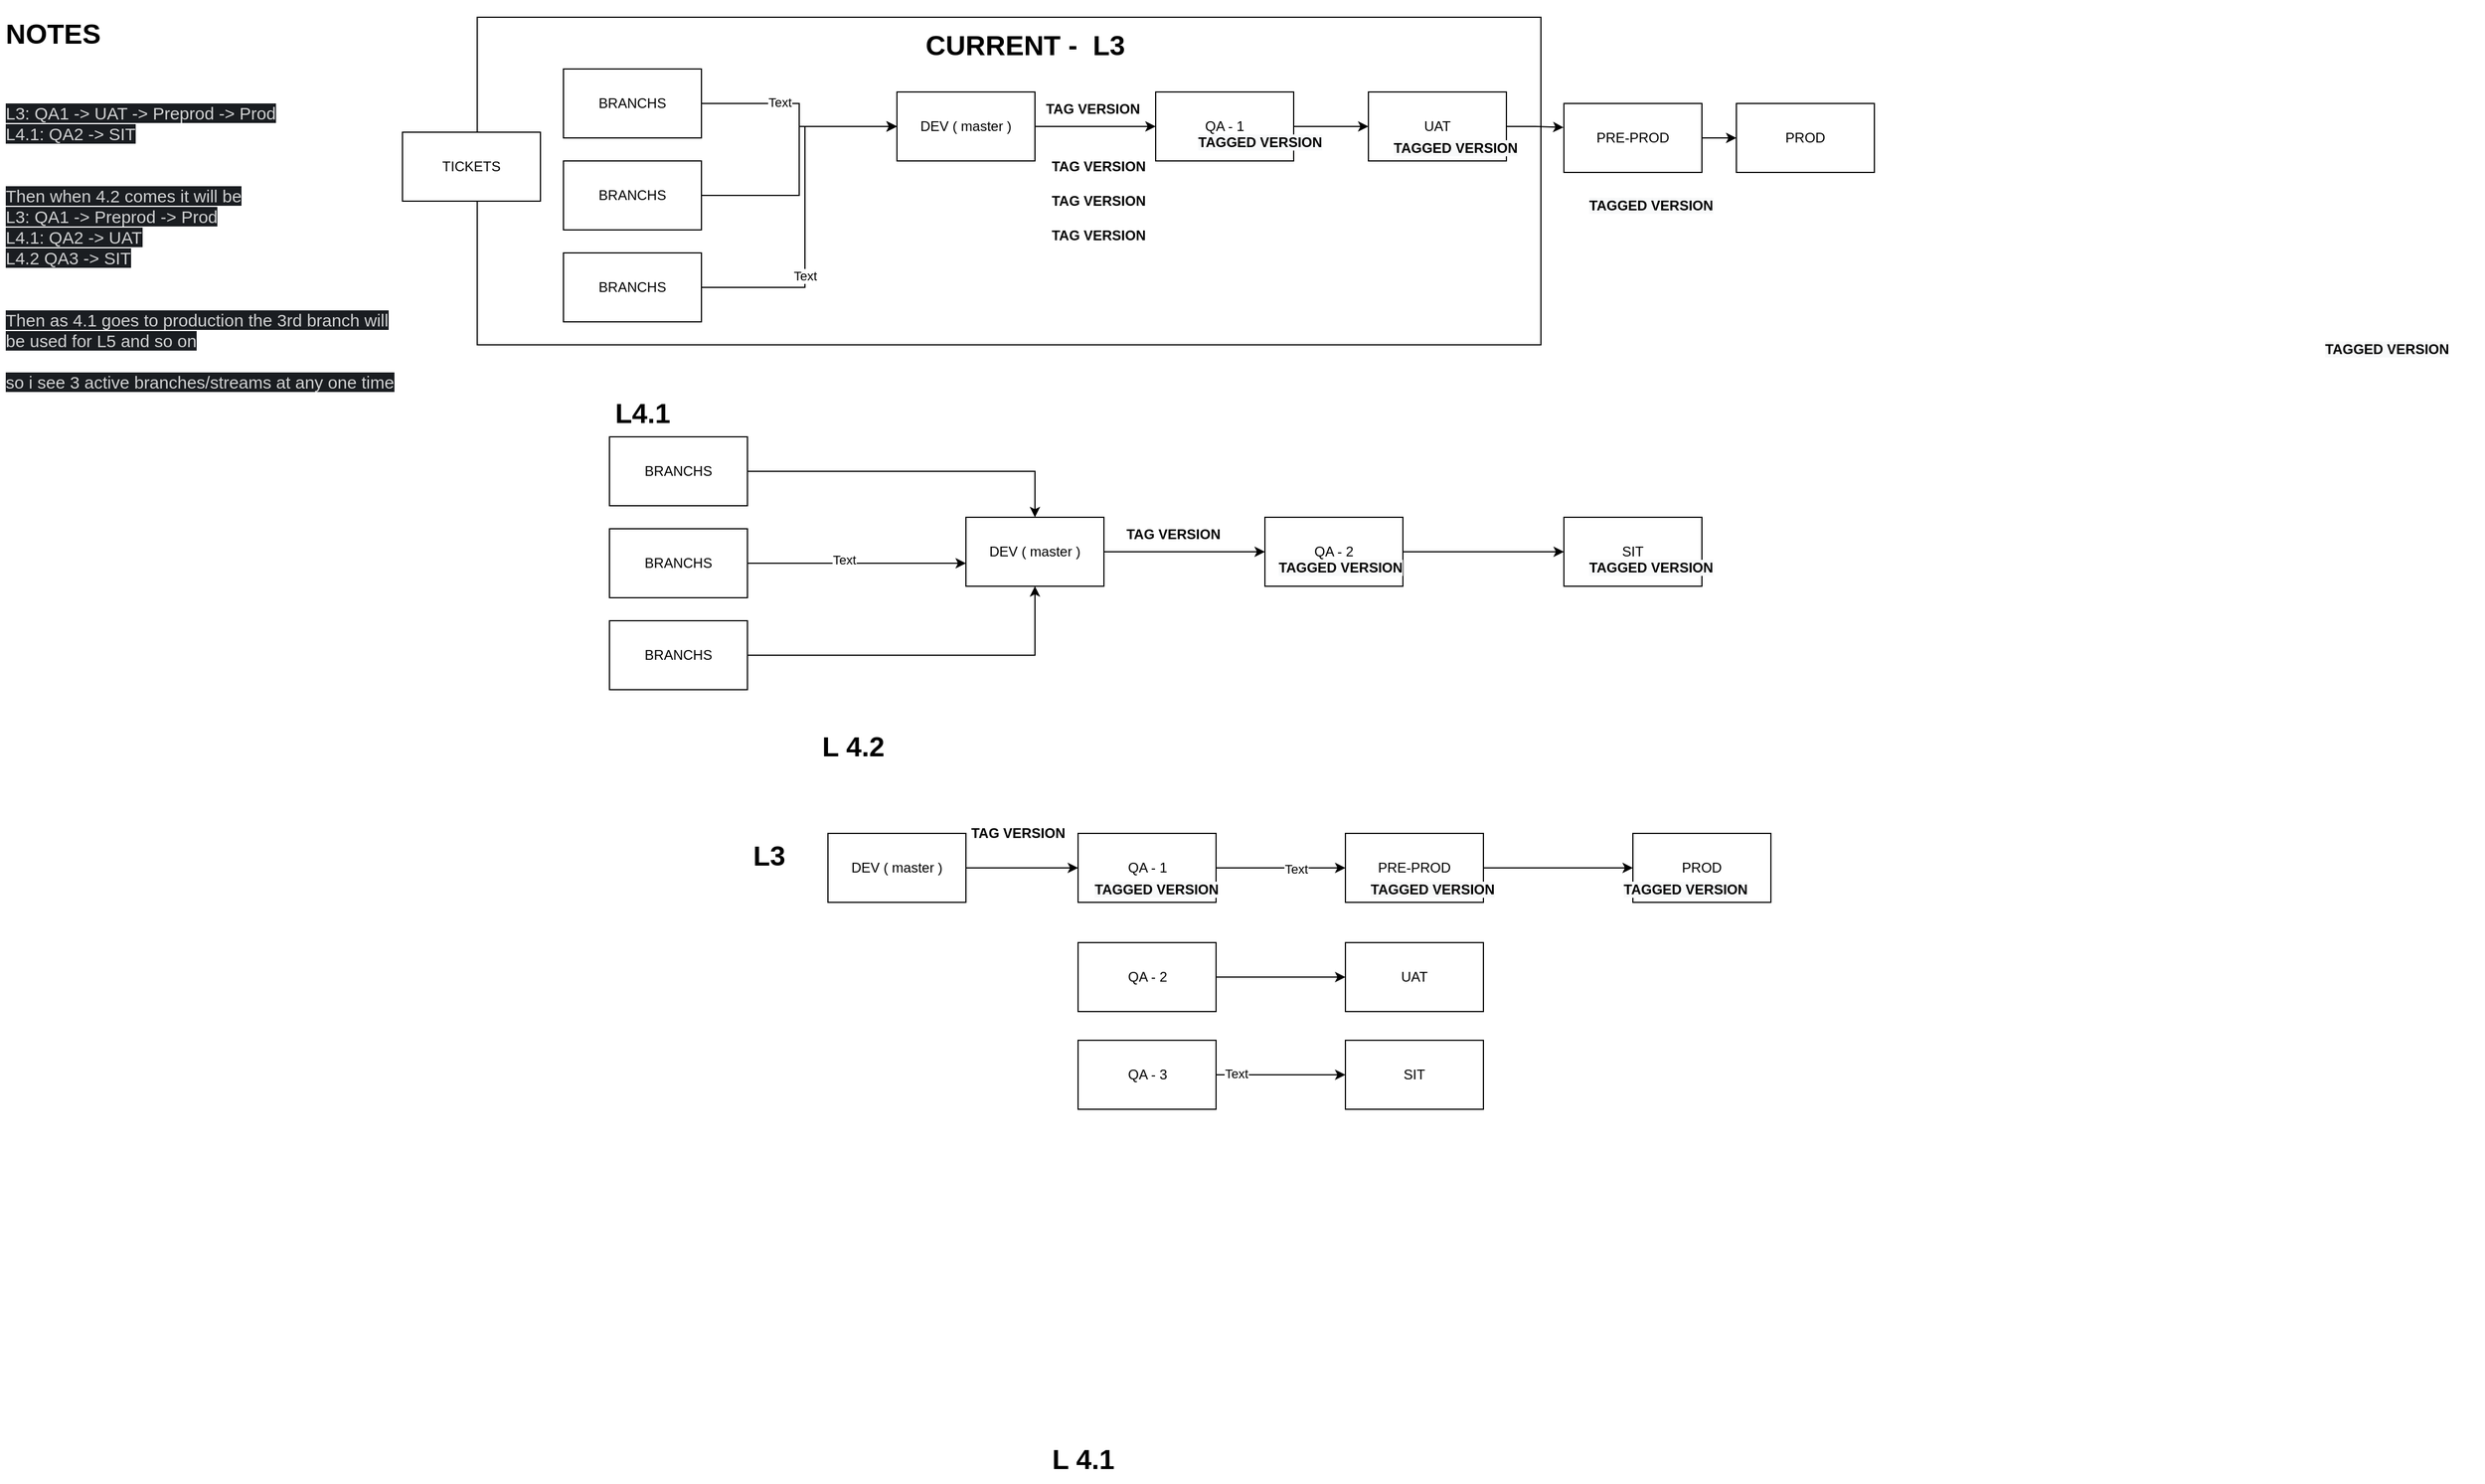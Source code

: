 <mxfile version="20.2.7" type="device"><diagram id="BOOYxY5YNcvcJSir0rAW" name="Page-1"><mxGraphModel dx="2988" dy="2365" grid="1" gridSize="10" guides="1" tooltips="1" connect="1" arrows="1" fold="1" page="1" pageScale="1" pageWidth="850" pageHeight="1100" math="0" shadow="0"><root><mxCell id="0"/><mxCell id="1" parent="0"/><mxCell id="2QR9HJLLzFp0oDh7tUoT-42" value="" style="whiteSpace=wrap;html=1;" parent="1" vertex="1"><mxGeometry x="-15" y="-225" width="925" height="285" as="geometry"/></mxCell><mxCell id="2QR9HJLLzFp0oDh7tUoT-2" value="&lt;h1&gt;NOTES&lt;/h1&gt;&lt;div&gt;&lt;br&gt;&lt;/div&gt;&lt;div&gt;&lt;br&gt;&lt;/div&gt;&lt;div&gt;&lt;span style=&quot;color: rgb(209, 210, 211); font-family: Slack-Lato, Slack-Fractions, appleLogo, sans-serif; font-size: 15px; font-variant-ligatures: common-ligatures; background-color: rgb(26, 29, 33);&quot;&gt;L3: QA1 -&amp;gt; UAT -&amp;gt; Preprod -&amp;gt; Prod&lt;/span&gt;&lt;br style=&quot;box-sizing: inherit; color: rgb(209, 210, 211); font-family: Slack-Lato, Slack-Fractions, appleLogo, sans-serif; font-size: 15px; font-variant-ligatures: common-ligatures; background-color: rgb(26, 29, 33);&quot;&gt;&lt;span style=&quot;color: rgb(209, 210, 211); font-family: Slack-Lato, Slack-Fractions, appleLogo, sans-serif; font-size: 15px; font-variant-ligatures: common-ligatures; background-color: rgb(26, 29, 33);&quot;&gt;L4.1: QA2 -&amp;gt; SIT&lt;/span&gt;&lt;br&gt;&lt;/div&gt;&lt;div&gt;&lt;span style=&quot;color: rgb(209, 210, 211); font-family: Slack-Lato, Slack-Fractions, appleLogo, sans-serif; font-size: 15px; font-variant-ligatures: common-ligatures; background-color: rgb(26, 29, 33);&quot;&gt;&lt;br&gt;&lt;/span&gt;&lt;/div&gt;&lt;div&gt;&lt;span style=&quot;color: rgb(209, 210, 211); font-family: Slack-Lato, Slack-Fractions, appleLogo, sans-serif; font-size: 15px; font-variant-ligatures: common-ligatures; background-color: rgb(26, 29, 33);&quot;&gt;&lt;br&gt;&lt;/span&gt;&lt;/div&gt;&lt;div&gt;&lt;span style=&quot;color: rgb(209, 210, 211); font-family: Slack-Lato, Slack-Fractions, appleLogo, sans-serif; font-size: 15px; font-variant-ligatures: common-ligatures; background-color: rgb(26, 29, 33);&quot;&gt;Then when 4.2 comes it will be&lt;/span&gt;&lt;br style=&quot;box-sizing: inherit; color: rgb(209, 210, 211); font-family: Slack-Lato, Slack-Fractions, appleLogo, sans-serif; font-size: 15px; font-variant-ligatures: common-ligatures; background-color: rgb(26, 29, 33);&quot;&gt;&lt;span style=&quot;color: rgb(209, 210, 211); font-family: Slack-Lato, Slack-Fractions, appleLogo, sans-serif; font-size: 15px; font-variant-ligatures: common-ligatures; background-color: rgb(26, 29, 33);&quot;&gt;L3: QA1 -&amp;gt; Preprod -&amp;gt; Prod&lt;/span&gt;&lt;br style=&quot;box-sizing: inherit; color: rgb(209, 210, 211); font-family: Slack-Lato, Slack-Fractions, appleLogo, sans-serif; font-size: 15px; font-variant-ligatures: common-ligatures; background-color: rgb(26, 29, 33);&quot;&gt;&lt;span style=&quot;color: rgb(209, 210, 211); font-family: Slack-Lato, Slack-Fractions, appleLogo, sans-serif; font-size: 15px; font-variant-ligatures: common-ligatures; background-color: rgb(26, 29, 33);&quot;&gt;L4.1: QA2 -&amp;gt; UAT&lt;/span&gt;&lt;br style=&quot;box-sizing: inherit; color: rgb(209, 210, 211); font-family: Slack-Lato, Slack-Fractions, appleLogo, sans-serif; font-size: 15px; font-variant-ligatures: common-ligatures; background-color: rgb(26, 29, 33);&quot;&gt;&lt;span style=&quot;color: rgb(209, 210, 211); font-family: Slack-Lato, Slack-Fractions, appleLogo, sans-serif; font-size: 15px; font-variant-ligatures: common-ligatures; background-color: rgb(26, 29, 33);&quot;&gt;L4.2 QA3 -&amp;gt; SIT&lt;/span&gt;&lt;span style=&quot;color: rgb(209, 210, 211); font-family: Slack-Lato, Slack-Fractions, appleLogo, sans-serif; font-size: 15px; font-variant-ligatures: common-ligatures; background-color: rgb(26, 29, 33);&quot;&gt;&lt;br&gt;&lt;/span&gt;&lt;/div&gt;&lt;div&gt;&lt;span style=&quot;color: rgb(209, 210, 211); font-family: Slack-Lato, Slack-Fractions, appleLogo, sans-serif; font-size: 15px; font-variant-ligatures: common-ligatures; background-color: rgb(26, 29, 33);&quot;&gt;&lt;br&gt;&lt;/span&gt;&lt;/div&gt;&lt;div&gt;&lt;span style=&quot;color: rgb(209, 210, 211); font-family: Slack-Lato, Slack-Fractions, appleLogo, sans-serif; font-size: 15px; font-variant-ligatures: common-ligatures; background-color: rgb(26, 29, 33);&quot;&gt;&lt;br&gt;&lt;/span&gt;&lt;/div&gt;&lt;div&gt;&lt;span style=&quot;color: rgb(209, 210, 211); font-family: Slack-Lato, Slack-Fractions, appleLogo, sans-serif; font-size: 15px; font-variant-ligatures: common-ligatures; background-color: rgb(26, 29, 33);&quot;&gt;Then as 4.1 goes to production the 3rd branch will be used for L5 and so on&lt;/span&gt;&lt;span style=&quot;color: rgb(209, 210, 211); font-family: Slack-Lato, Slack-Fractions, appleLogo, sans-serif; font-size: 15px; font-variant-ligatures: common-ligatures; background-color: rgb(26, 29, 33);&quot;&gt;&lt;br&gt;&lt;/span&gt;&lt;/div&gt;&lt;div&gt;&lt;span style=&quot;color: rgb(209, 210, 211); font-family: Slack-Lato, Slack-Fractions, appleLogo, sans-serif; font-size: 15px; font-variant-ligatures: common-ligatures; background-color: rgb(26, 29, 33);&quot;&gt;&lt;br&gt;&lt;/span&gt;&lt;/div&gt;&lt;div&gt;&lt;span style=&quot;color: rgb(209, 210, 211); font-family: Slack-Lato, Slack-Fractions, appleLogo, sans-serif; font-size: 15px; font-variant-ligatures: common-ligatures; background-color: rgb(26, 29, 33);&quot;&gt;so i see 3 active branches/streams at any one time&lt;/span&gt;&lt;span style=&quot;color: rgb(209, 210, 211); font-family: Slack-Lato, Slack-Fractions, appleLogo, sans-serif; font-size: 15px; font-variant-ligatures: common-ligatures; background-color: rgb(26, 29, 33);&quot;&gt;&lt;br&gt;&lt;/span&gt;&lt;/div&gt;&lt;div&gt;&lt;span style=&quot;color: rgb(209, 210, 211); font-family: Slack-Lato, Slack-Fractions, appleLogo, sans-serif; font-size: 15px; font-variant-ligatures: common-ligatures; background-color: rgb(26, 29, 33);&quot;&gt;&lt;br&gt;&lt;/span&gt;&lt;/div&gt;&lt;div&gt;&lt;span style=&quot;color: rgb(209, 210, 211); font-family: Slack-Lato, Slack-Fractions, appleLogo, sans-serif; font-size: 15px; font-variant-ligatures: common-ligatures; background-color: rgb(26, 29, 33);&quot;&gt;&lt;br&gt;&lt;/span&gt;&lt;/div&gt;" style="text;html=1;strokeColor=none;fillColor=none;spacing=5;spacingTop=-20;whiteSpace=wrap;overflow=hidden;rounded=0;" parent="1" vertex="1"><mxGeometry x="-430" y="-230" width="360" height="360" as="geometry"/></mxCell><mxCell id="2QR9HJLLzFp0oDh7tUoT-39" style="edgeStyle=orthogonalEdgeStyle;rounded=0;orthogonalLoop=1;jettySize=auto;html=1;" parent="1" source="2QR9HJLLzFp0oDh7tUoT-3" target="2QR9HJLLzFp0oDh7tUoT-5" edge="1"><mxGeometry relative="1" as="geometry"/></mxCell><mxCell id="2QR9HJLLzFp0oDh7tUoT-3" value="QA - 1" style="rounded=0;whiteSpace=wrap;html=1;" parent="1" vertex="1"><mxGeometry x="575" y="-160" width="120" height="60" as="geometry"/></mxCell><mxCell id="Jby_5VDV-D9yeclWY2Zo-30" style="edgeStyle=orthogonalEdgeStyle;rounded=0;orthogonalLoop=1;jettySize=auto;html=1;entryX=-0.003;entryY=0.348;entryDx=0;entryDy=0;entryPerimeter=0;" edge="1" parent="1" source="2QR9HJLLzFp0oDh7tUoT-5" target="2QR9HJLLzFp0oDh7tUoT-7"><mxGeometry relative="1" as="geometry"/></mxCell><mxCell id="2QR9HJLLzFp0oDh7tUoT-5" value="UAT" style="rounded=0;whiteSpace=wrap;html=1;" parent="1" vertex="1"><mxGeometry x="760" y="-160" width="120" height="60" as="geometry"/></mxCell><mxCell id="2QR9HJLLzFp0oDh7tUoT-37" style="edgeStyle=orthogonalEdgeStyle;rounded=0;orthogonalLoop=1;jettySize=auto;html=1;" parent="1" source="2QR9HJLLzFp0oDh7tUoT-7" target="2QR9HJLLzFp0oDh7tUoT-8" edge="1"><mxGeometry relative="1" as="geometry"><mxPoint x="1055.0" y="-95" as="targetPoint"/></mxGeometry></mxCell><mxCell id="2QR9HJLLzFp0oDh7tUoT-7" value="PRE-PROD" style="whiteSpace=wrap;html=1;" parent="1" vertex="1"><mxGeometry x="930" y="-150" width="120" height="60" as="geometry"/></mxCell><mxCell id="2QR9HJLLzFp0oDh7tUoT-8" value="PROD" style="whiteSpace=wrap;html=1;" parent="1" vertex="1"><mxGeometry x="1080" y="-150" width="120" height="60" as="geometry"/></mxCell><mxCell id="2QR9HJLLzFp0oDh7tUoT-12" style="edgeStyle=orthogonalEdgeStyle;rounded=0;orthogonalLoop=1;jettySize=auto;html=1;entryX=0;entryY=0.5;entryDx=0;entryDy=0;" parent="1" source="2QR9HJLLzFp0oDh7tUoT-9" target="2QR9HJLLzFp0oDh7tUoT-3" edge="1"><mxGeometry relative="1" as="geometry"/></mxCell><mxCell id="2QR9HJLLzFp0oDh7tUoT-9" value="DEV ( master )" style="whiteSpace=wrap;html=1;" parent="1" vertex="1"><mxGeometry x="350" y="-160" width="120" height="60" as="geometry"/></mxCell><mxCell id="2QR9HJLLzFp0oDh7tUoT-27" value="&lt;h1&gt;CURRENT -&amp;nbsp; L3&lt;/h1&gt;" style="text;html=1;strokeColor=none;fillColor=none;spacing=5;spacingTop=-20;whiteSpace=wrap;overflow=hidden;rounded=0;" parent="1" vertex="1"><mxGeometry x="370" y="-220" width="215" height="40" as="geometry"/></mxCell><mxCell id="2QR9HJLLzFp0oDh7tUoT-30" value="&lt;h1&gt;L4.1&amp;nbsp;&lt;/h1&gt;" style="text;html=1;strokeColor=none;fillColor=none;spacing=5;spacingTop=-20;whiteSpace=wrap;overflow=hidden;rounded=0;" parent="1" vertex="1"><mxGeometry x="100" y="100" width="120" height="40" as="geometry"/></mxCell><mxCell id="2QR9HJLLzFp0oDh7tUoT-36" style="edgeStyle=orthogonalEdgeStyle;rounded=0;orthogonalLoop=1;jettySize=auto;html=1;entryX=0;entryY=0.5;entryDx=0;entryDy=0;" parent="1" source="2QR9HJLLzFp0oDh7tUoT-31" target="2QR9HJLLzFp0oDh7tUoT-33" edge="1"><mxGeometry relative="1" as="geometry"/></mxCell><mxCell id="2QR9HJLLzFp0oDh7tUoT-31" value="QA - 2" style="rounded=0;whiteSpace=wrap;html=1;" parent="1" vertex="1"><mxGeometry x="670" y="210" width="120" height="60" as="geometry"/></mxCell><mxCell id="2QR9HJLLzFp0oDh7tUoT-33" value="SIT" style="whiteSpace=wrap;html=1;" parent="1" vertex="1"><mxGeometry x="930" y="210" width="120" height="60" as="geometry"/></mxCell><mxCell id="2QR9HJLLzFp0oDh7tUoT-35" style="edgeStyle=orthogonalEdgeStyle;rounded=0;orthogonalLoop=1;jettySize=auto;html=1;" parent="1" source="2QR9HJLLzFp0oDh7tUoT-34" target="2QR9HJLLzFp0oDh7tUoT-31" edge="1"><mxGeometry relative="1" as="geometry"/></mxCell><mxCell id="2QR9HJLLzFp0oDh7tUoT-34" value="DEV ( master )" style="whiteSpace=wrap;html=1;" parent="1" vertex="1"><mxGeometry x="410" y="210" width="120" height="60" as="geometry"/></mxCell><mxCell id="2QR9HJLLzFp0oDh7tUoT-55" value="" style="edgeStyle=orthogonalEdgeStyle;rounded=0;orthogonalLoop=1;jettySize=auto;html=1;" parent="1" source="2QR9HJLLzFp0oDh7tUoT-4" target="2QR9HJLLzFp0oDh7tUoT-19" edge="1"><mxGeometry relative="1" as="geometry"/></mxCell><mxCell id="2QR9HJLLzFp0oDh7tUoT-4" value="QA - 2" style="rounded=0;whiteSpace=wrap;html=1;flipV=0;flipH=0;" parent="1" vertex="1"><mxGeometry x="507.5" y="580" width="120" height="60" as="geometry"/></mxCell><mxCell id="2QR9HJLLzFp0oDh7tUoT-60" value="" style="edgeStyle=orthogonalEdgeStyle;rounded=0;orthogonalLoop=1;jettySize=auto;html=1;" parent="1" source="2QR9HJLLzFp0oDh7tUoT-10" target="2QR9HJLLzFp0oDh7tUoT-59" edge="1"><mxGeometry relative="1" as="geometry"/></mxCell><mxCell id="Jby_5VDV-D9yeclWY2Zo-26" value="Text" style="edgeLabel;html=1;align=center;verticalAlign=middle;resizable=0;points=[];" vertex="1" connectable="0" parent="2QR9HJLLzFp0oDh7tUoT-60"><mxGeometry x="-0.699" y="1" relative="1" as="geometry"><mxPoint as="offset"/></mxGeometry></mxCell><mxCell id="2QR9HJLLzFp0oDh7tUoT-10" value="QA - 3" style="whiteSpace=wrap;html=1;flipV=0;flipH=0;" parent="1" vertex="1"><mxGeometry x="507.5" y="665" width="120" height="60" as="geometry"/></mxCell><mxCell id="2QR9HJLLzFp0oDh7tUoT-54" value="" style="edgeStyle=orthogonalEdgeStyle;rounded=0;orthogonalLoop=1;jettySize=auto;html=1;" parent="1" source="2QR9HJLLzFp0oDh7tUoT-17" target="2QR9HJLLzFp0oDh7tUoT-21" edge="1"><mxGeometry relative="1" as="geometry"/></mxCell><mxCell id="Jby_5VDV-D9yeclWY2Zo-25" value="Text" style="edgeLabel;html=1;align=center;verticalAlign=middle;resizable=0;points=[];" vertex="1" connectable="0" parent="2QR9HJLLzFp0oDh7tUoT-54"><mxGeometry x="0.233" y="-1" relative="1" as="geometry"><mxPoint as="offset"/></mxGeometry></mxCell><mxCell id="2QR9HJLLzFp0oDh7tUoT-17" value="QA - 1" style="rounded=0;whiteSpace=wrap;html=1;flipV=0;flipH=0;" parent="1" vertex="1"><mxGeometry x="507.5" y="485" width="120" height="60" as="geometry"/></mxCell><mxCell id="2QR9HJLLzFp0oDh7tUoT-19" value="UAT" style="rounded=0;whiteSpace=wrap;html=1;flipV=0;flipH=0;" parent="1" vertex="1"><mxGeometry x="740" y="580" width="120" height="60" as="geometry"/></mxCell><mxCell id="2QR9HJLLzFp0oDh7tUoT-53" value="" style="edgeStyle=orthogonalEdgeStyle;rounded=0;orthogonalLoop=1;jettySize=auto;html=1;" parent="1" source="2QR9HJLLzFp0oDh7tUoT-21" target="2QR9HJLLzFp0oDh7tUoT-22" edge="1"><mxGeometry relative="1" as="geometry"/></mxCell><mxCell id="2QR9HJLLzFp0oDh7tUoT-21" value="PRE-PROD" style="whiteSpace=wrap;html=1;flipV=0;flipH=0;" parent="1" vertex="1"><mxGeometry x="740" y="485" width="120" height="60" as="geometry"/></mxCell><mxCell id="2QR9HJLLzFp0oDh7tUoT-22" value="PROD" style="whiteSpace=wrap;html=1;flipV=0;flipH=0;" parent="1" vertex="1"><mxGeometry x="990" y="485" width="120" height="60" as="geometry"/></mxCell><mxCell id="2QR9HJLLzFp0oDh7tUoT-23" style="edgeStyle=orthogonalEdgeStyle;rounded=0;orthogonalLoop=1;jettySize=auto;html=1;entryX=0;entryY=0.5;entryDx=0;entryDy=0;" parent="1" source="2QR9HJLLzFp0oDh7tUoT-24" target="2QR9HJLLzFp0oDh7tUoT-17" edge="1"><mxGeometry relative="1" as="geometry"/></mxCell><mxCell id="2QR9HJLLzFp0oDh7tUoT-24" value="DEV ( master )" style="whiteSpace=wrap;html=1;flipV=0;flipH=0;" parent="1" vertex="1"><mxGeometry x="290" y="485" width="120" height="60" as="geometry"/></mxCell><mxCell id="2QR9HJLLzFp0oDh7tUoT-28" value="&lt;h1&gt;L 4.2&lt;/h1&gt;" style="text;html=1;strokeColor=none;fillColor=none;spacing=5;spacingTop=-20;whiteSpace=wrap;overflow=hidden;rounded=0;flipV=0;flipH=0;" parent="1" vertex="1"><mxGeometry x="280" y="390" width="175" height="40" as="geometry"/></mxCell><mxCell id="2QR9HJLLzFp0oDh7tUoT-59" value="SIT" style="whiteSpace=wrap;html=1;" parent="1" vertex="1"><mxGeometry x="740" y="665" width="120" height="60" as="geometry"/></mxCell><mxCell id="2QR9HJLLzFp0oDh7tUoT-63" value="&lt;h1&gt;L 4.1&lt;/h1&gt;" style="text;html=1;strokeColor=none;fillColor=none;spacing=5;spacingTop=-20;whiteSpace=wrap;overflow=hidden;rounded=0;flipV=0;flipH=0;" parent="1" vertex="1"><mxGeometry x="480" y="1010" width="175" height="40" as="geometry"/></mxCell><mxCell id="2QR9HJLLzFp0oDh7tUoT-66" value="&lt;b&gt;TAG VERSION&lt;/b&gt;" style="text;html=1;align=center;verticalAlign=middle;resizable=0;points=[];autosize=1;strokeColor=none;fillColor=none;" parent="1" vertex="1"><mxGeometry x="465" y="-160" width="110" height="30" as="geometry"/></mxCell><mxCell id="2QR9HJLLzFp0oDh7tUoT-70" style="edgeStyle=orthogonalEdgeStyle;rounded=0;orthogonalLoop=1;jettySize=auto;html=1;" parent="1" source="2QR9HJLLzFp0oDh7tUoT-67" target="2QR9HJLLzFp0oDh7tUoT-9" edge="1"><mxGeometry relative="1" as="geometry"/></mxCell><mxCell id="Jby_5VDV-D9yeclWY2Zo-28" value="Text" style="edgeLabel;html=1;align=center;verticalAlign=middle;resizable=0;points=[];" vertex="1" connectable="0" parent="2QR9HJLLzFp0oDh7tUoT-70"><mxGeometry x="-0.286" y="1" relative="1" as="geometry"><mxPoint as="offset"/></mxGeometry></mxCell><mxCell id="2QR9HJLLzFp0oDh7tUoT-67" value="BRANCHS" style="whiteSpace=wrap;html=1;" parent="1" vertex="1"><mxGeometry x="60" y="-180" width="120" height="60" as="geometry"/></mxCell><mxCell id="2QR9HJLLzFp0oDh7tUoT-72" style="edgeStyle=orthogonalEdgeStyle;rounded=0;orthogonalLoop=1;jettySize=auto;html=1;" parent="1" source="2QR9HJLLzFp0oDh7tUoT-68" target="2QR9HJLLzFp0oDh7tUoT-42" edge="1"><mxGeometry relative="1" as="geometry"><Array as="points"><mxPoint x="380" y="-110"/><mxPoint x="380" y="-110"/></Array></mxGeometry></mxCell><mxCell id="2QR9HJLLzFp0oDh7tUoT-75" style="edgeStyle=orthogonalEdgeStyle;rounded=0;orthogonalLoop=1;jettySize=auto;html=1;" parent="1" source="2QR9HJLLzFp0oDh7tUoT-68" target="2QR9HJLLzFp0oDh7tUoT-9" edge="1"><mxGeometry relative="1" as="geometry"><Array as="points"><mxPoint x="265" y="-70"/><mxPoint x="265" y="-130"/></Array></mxGeometry></mxCell><mxCell id="2QR9HJLLzFp0oDh7tUoT-68" value="BRANCHS" style="whiteSpace=wrap;html=1;" parent="1" vertex="1"><mxGeometry x="60" y="-100" width="120" height="60" as="geometry"/></mxCell><mxCell id="2QR9HJLLzFp0oDh7tUoT-73" style="edgeStyle=orthogonalEdgeStyle;rounded=0;orthogonalLoop=1;jettySize=auto;html=1;" parent="1" source="2QR9HJLLzFp0oDh7tUoT-69" target="2QR9HJLLzFp0oDh7tUoT-9" edge="1"><mxGeometry relative="1" as="geometry"><Array as="points"><mxPoint x="270" y="10"/><mxPoint x="270" y="-130"/></Array></mxGeometry></mxCell><mxCell id="Jby_5VDV-D9yeclWY2Zo-27" value="Text" style="edgeLabel;html=1;align=center;verticalAlign=middle;resizable=0;points=[];" vertex="1" connectable="0" parent="2QR9HJLLzFp0oDh7tUoT-73"><mxGeometry x="-0.351" relative="1" as="geometry"><mxPoint as="offset"/></mxGeometry></mxCell><mxCell id="2QR9HJLLzFp0oDh7tUoT-69" value="BRANCHS" style="whiteSpace=wrap;html=1;" parent="1" vertex="1"><mxGeometry x="60" y="-20" width="120" height="60" as="geometry"/></mxCell><mxCell id="2QR9HJLLzFp0oDh7tUoT-85" value="&lt;b style=&quot;color: rgb(0, 0, 0); font-family: Helvetica; font-size: 12px; font-style: normal; font-variant-ligatures: normal; font-variant-caps: normal; letter-spacing: normal; orphans: 2; text-align: center; text-indent: 0px; text-transform: none; widows: 2; word-spacing: 0px; -webkit-text-stroke-width: 0px; background-color: rgb(248, 249, 250); text-decoration-thickness: initial; text-decoration-style: initial; text-decoration-color: initial;&quot;&gt;TAGGED VERSION&lt;/b&gt;" style="text;whiteSpace=wrap;html=1;" parent="1" vertex="1"><mxGeometry x="950" y="-75" width="140" height="40" as="geometry"/></mxCell><mxCell id="2QR9HJLLzFp0oDh7tUoT-86" value="&lt;b style=&quot;color: rgb(0, 0, 0); font-family: Helvetica; font-size: 12px; font-style: normal; font-variant-ligatures: normal; font-variant-caps: normal; letter-spacing: normal; orphans: 2; text-align: center; text-indent: 0px; text-transform: none; widows: 2; word-spacing: 0px; -webkit-text-stroke-width: 0px; background-color: rgb(248, 249, 250); text-decoration-thickness: initial; text-decoration-style: initial; text-decoration-color: initial;&quot;&gt;TAGGED VERSION&lt;/b&gt;" style="text;whiteSpace=wrap;html=1;" parent="1" vertex="1"><mxGeometry x="1590" y="50" width="140" height="40" as="geometry"/></mxCell><mxCell id="2QR9HJLLzFp0oDh7tUoT-87" value="&lt;b style=&quot;color: rgb(0, 0, 0); font-family: Helvetica; font-size: 12px; font-style: normal; font-variant-ligatures: normal; font-variant-caps: normal; letter-spacing: normal; orphans: 2; text-align: center; text-indent: 0px; text-transform: none; widows: 2; word-spacing: 0px; -webkit-text-stroke-width: 0px; background-color: rgb(248, 249, 250); text-decoration-thickness: initial; text-decoration-style: initial; text-decoration-color: initial;&quot;&gt;TAGGED VERSION&lt;/b&gt;" style="text;whiteSpace=wrap;html=1;" parent="1" vertex="1"><mxGeometry x="780" y="-125" width="140" height="40" as="geometry"/></mxCell><mxCell id="2QR9HJLLzFp0oDh7tUoT-88" value="&lt;b style=&quot;color: rgb(0, 0, 0); font-family: Helvetica; font-size: 12px; font-style: normal; font-variant-ligatures: normal; font-variant-caps: normal; letter-spacing: normal; orphans: 2; text-align: center; text-indent: 0px; text-transform: none; widows: 2; word-spacing: 0px; -webkit-text-stroke-width: 0px; background-color: rgb(248, 249, 250); text-decoration-thickness: initial; text-decoration-style: initial; text-decoration-color: initial;&quot;&gt;TAGGED VERSION&lt;/b&gt;" style="text;whiteSpace=wrap;html=1;" parent="1" vertex="1"><mxGeometry x="610" y="-130" width="140" height="40" as="geometry"/></mxCell><mxCell id="2QR9HJLLzFp0oDh7tUoT-89" value="&lt;b&gt;TAG VERSION&lt;/b&gt;" style="text;html=1;align=center;verticalAlign=middle;resizable=0;points=[];autosize=1;strokeColor=none;fillColor=none;" parent="1" vertex="1"><mxGeometry x="470" y="-110" width="110" height="30" as="geometry"/></mxCell><mxCell id="2QR9HJLLzFp0oDh7tUoT-90" value="&lt;b&gt;TAG VERSION&lt;/b&gt;" style="text;html=1;align=center;verticalAlign=middle;resizable=0;points=[];autosize=1;strokeColor=none;fillColor=none;" parent="1" vertex="1"><mxGeometry x="470" y="-80" width="110" height="30" as="geometry"/></mxCell><mxCell id="2QR9HJLLzFp0oDh7tUoT-91" value="&lt;b&gt;TAG VERSION&lt;/b&gt;" style="text;html=1;align=center;verticalAlign=middle;resizable=0;points=[];autosize=1;strokeColor=none;fillColor=none;" parent="1" vertex="1"><mxGeometry x="470" y="-50" width="110" height="30" as="geometry"/></mxCell><mxCell id="2QR9HJLLzFp0oDh7tUoT-92" value="&lt;b&gt;TAG VERSION&lt;/b&gt;" style="text;html=1;align=center;verticalAlign=middle;resizable=0;points=[];autosize=1;strokeColor=none;fillColor=none;" parent="1" vertex="1"><mxGeometry x="535" y="210" width="110" height="30" as="geometry"/></mxCell><mxCell id="2QR9HJLLzFp0oDh7tUoT-93" value="&lt;b style=&quot;color: rgb(0, 0, 0); font-family: Helvetica; font-size: 12px; font-style: normal; font-variant-ligatures: normal; font-variant-caps: normal; letter-spacing: normal; orphans: 2; text-align: center; text-indent: 0px; text-transform: none; widows: 2; word-spacing: 0px; -webkit-text-stroke-width: 0px; background-color: rgb(248, 249, 250); text-decoration-thickness: initial; text-decoration-style: initial; text-decoration-color: initial;&quot;&gt;TAGGED VERSION&lt;/b&gt;" style="text;whiteSpace=wrap;html=1;" parent="1" vertex="1"><mxGeometry x="680" y="240" width="140" height="40" as="geometry"/></mxCell><mxCell id="2QR9HJLLzFp0oDh7tUoT-94" value="&lt;b style=&quot;color: rgb(0, 0, 0); font-family: Helvetica; font-size: 12px; font-style: normal; font-variant-ligatures: normal; font-variant-caps: normal; letter-spacing: normal; orphans: 2; text-align: center; text-indent: 0px; text-transform: none; widows: 2; word-spacing: 0px; -webkit-text-stroke-width: 0px; background-color: rgb(248, 249, 250); text-decoration-thickness: initial; text-decoration-style: initial; text-decoration-color: initial;&quot;&gt;TAGGED VERSION&lt;/b&gt;" style="text;whiteSpace=wrap;html=1;" parent="1" vertex="1"><mxGeometry x="950" y="240" width="140" height="40" as="geometry"/></mxCell><mxCell id="Jby_5VDV-D9yeclWY2Zo-1" value="&lt;b&gt;TAG VERSION&lt;/b&gt;" style="text;html=1;align=center;verticalAlign=middle;resizable=0;points=[];autosize=1;strokeColor=none;fillColor=none;" vertex="1" parent="1"><mxGeometry x="400" y="470" width="110" height="30" as="geometry"/></mxCell><mxCell id="Jby_5VDV-D9yeclWY2Zo-2" value="&lt;b style=&quot;color: rgb(0, 0, 0); font-family: Helvetica; font-size: 12px; font-style: normal; font-variant-ligatures: normal; font-variant-caps: normal; letter-spacing: normal; orphans: 2; text-align: center; text-indent: 0px; text-transform: none; widows: 2; word-spacing: 0px; -webkit-text-stroke-width: 0px; background-color: rgb(248, 249, 250); text-decoration-thickness: initial; text-decoration-style: initial; text-decoration-color: initial;&quot;&gt;TAGGED VERSION&lt;/b&gt;" style="text;whiteSpace=wrap;html=1;" vertex="1" parent="1"><mxGeometry x="520" y="520" width="140" height="40" as="geometry"/></mxCell><mxCell id="Jby_5VDV-D9yeclWY2Zo-3" value="&lt;b style=&quot;color: rgb(0, 0, 0); font-family: Helvetica; font-size: 12px; font-style: normal; font-variant-ligatures: normal; font-variant-caps: normal; letter-spacing: normal; orphans: 2; text-align: center; text-indent: 0px; text-transform: none; widows: 2; word-spacing: 0px; -webkit-text-stroke-width: 0px; background-color: rgb(248, 249, 250); text-decoration-thickness: initial; text-decoration-style: initial; text-decoration-color: initial;&quot;&gt;TAGGED VERSION&lt;/b&gt;" style="text;whiteSpace=wrap;html=1;" vertex="1" parent="1"><mxGeometry x="760" y="520" width="140" height="40" as="geometry"/></mxCell><mxCell id="Jby_5VDV-D9yeclWY2Zo-4" value="&lt;b style=&quot;color: rgb(0, 0, 0); font-family: Helvetica; font-size: 12px; font-style: normal; font-variant-ligatures: normal; font-variant-caps: normal; letter-spacing: normal; orphans: 2; text-align: center; text-indent: 0px; text-transform: none; widows: 2; word-spacing: 0px; -webkit-text-stroke-width: 0px; background-color: rgb(248, 249, 250); text-decoration-thickness: initial; text-decoration-style: initial; text-decoration-color: initial;&quot;&gt;TAGGED VERSION&lt;/b&gt;" style="text;whiteSpace=wrap;html=1;" vertex="1" parent="1"><mxGeometry x="980" y="520" width="140" height="40" as="geometry"/></mxCell><mxCell id="Jby_5VDV-D9yeclWY2Zo-5" value="&lt;h1&gt;L3&lt;/h1&gt;" style="text;html=1;strokeColor=none;fillColor=none;spacing=5;spacingTop=-20;whiteSpace=wrap;overflow=hidden;rounded=0;flipV=0;flipH=0;" vertex="1" parent="1"><mxGeometry x="220" y="485" width="175" height="40" as="geometry"/></mxCell><mxCell id="Jby_5VDV-D9yeclWY2Zo-6" value="TICKETS" style="whiteSpace=wrap;html=1;" vertex="1" parent="1"><mxGeometry x="-80" y="-125" width="120" height="60" as="geometry"/></mxCell><mxCell id="Jby_5VDV-D9yeclWY2Zo-19" style="edgeStyle=orthogonalEdgeStyle;rounded=0;orthogonalLoop=1;jettySize=auto;html=1;" edge="1" parent="1" source="Jby_5VDV-D9yeclWY2Zo-16" target="2QR9HJLLzFp0oDh7tUoT-34"><mxGeometry relative="1" as="geometry"/></mxCell><mxCell id="Jby_5VDV-D9yeclWY2Zo-16" value="BRANCHS" style="whiteSpace=wrap;html=1;" vertex="1" parent="1"><mxGeometry x="100" y="140" width="120" height="60" as="geometry"/></mxCell><mxCell id="Jby_5VDV-D9yeclWY2Zo-20" style="edgeStyle=orthogonalEdgeStyle;rounded=0;orthogonalLoop=1;jettySize=auto;html=1;" edge="1" parent="1" source="Jby_5VDV-D9yeclWY2Zo-17" target="2QR9HJLLzFp0oDh7tUoT-34"><mxGeometry relative="1" as="geometry"><Array as="points"><mxPoint x="340" y="250"/><mxPoint x="340" y="250"/></Array></mxGeometry></mxCell><mxCell id="Jby_5VDV-D9yeclWY2Zo-24" value="Text" style="edgeLabel;html=1;align=center;verticalAlign=middle;resizable=0;points=[];" vertex="1" connectable="0" parent="Jby_5VDV-D9yeclWY2Zo-20"><mxGeometry x="-0.121" y="3" relative="1" as="geometry"><mxPoint as="offset"/></mxGeometry></mxCell><mxCell id="Jby_5VDV-D9yeclWY2Zo-17" value="BRANCHS" style="whiteSpace=wrap;html=1;" vertex="1" parent="1"><mxGeometry x="100" y="220" width="120" height="60" as="geometry"/></mxCell><mxCell id="Jby_5VDV-D9yeclWY2Zo-21" style="edgeStyle=orthogonalEdgeStyle;rounded=0;orthogonalLoop=1;jettySize=auto;html=1;" edge="1" parent="1" source="Jby_5VDV-D9yeclWY2Zo-18" target="2QR9HJLLzFp0oDh7tUoT-34"><mxGeometry relative="1" as="geometry"/></mxCell><mxCell id="Jby_5VDV-D9yeclWY2Zo-18" value="BRANCHS" style="whiteSpace=wrap;html=1;" vertex="1" parent="1"><mxGeometry x="100" y="300" width="120" height="60" as="geometry"/></mxCell></root></mxGraphModel></diagram></mxfile>